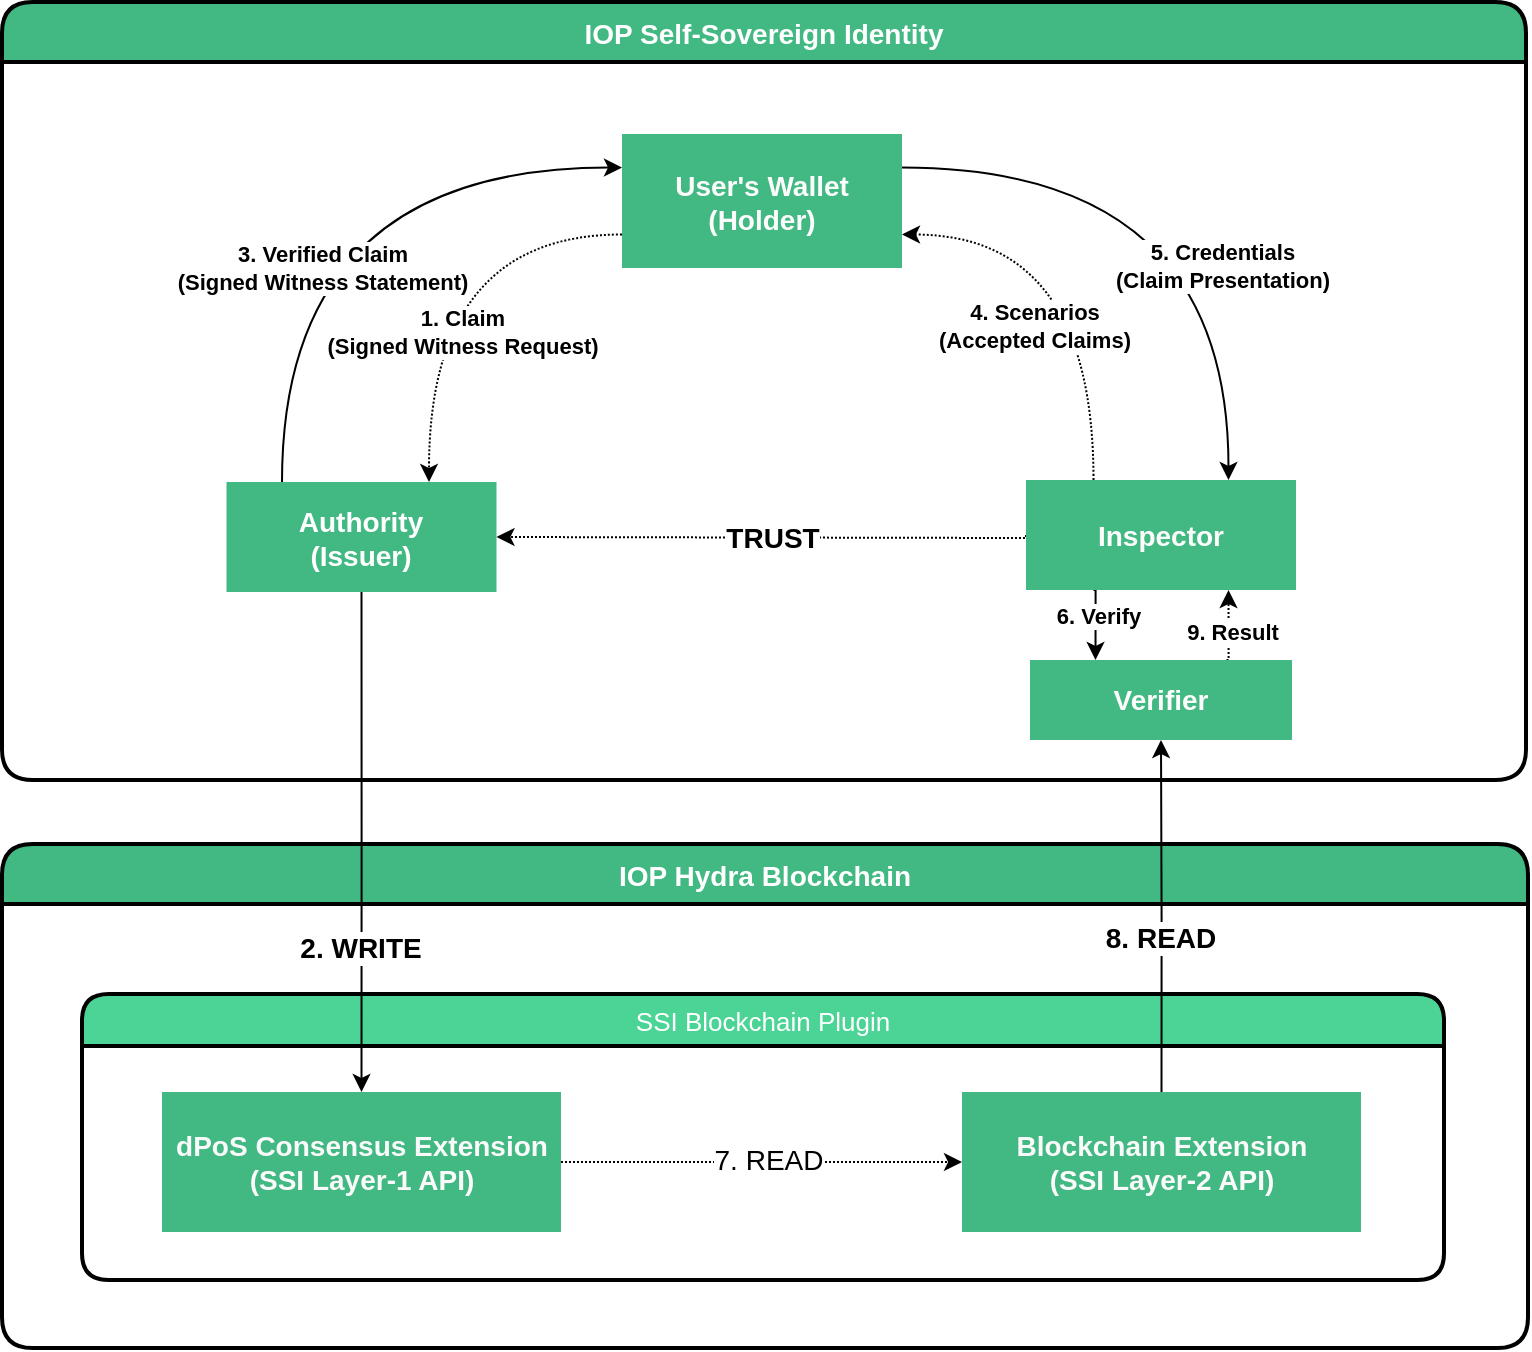 <mxfile version="13.8.3" type="device"><diagram id="_YFWkAgy1PrsP8d_ZvZV" name="Page-1"><mxGraphModel dx="1038" dy="552" grid="1" gridSize="10" guides="1" tooltips="1" connect="1" arrows="1" fold="1" page="1" pageScale="1" pageWidth="827" pageHeight="1169" math="0" shadow="0"><root><mxCell id="0"/><mxCell id="1" parent="0"/><mxCell id="l6EspGY37YFxnk9z5P3Z-46" value="IOP Hydra Blockchain" style="swimlane;childLayout=stackLayout;horizontal=1;startSize=30;horizontalStack=0;rounded=1;fontSize=14;fontStyle=1;strokeWidth=2;resizeParent=0;resizeLast=1;shadow=0;dashed=0;align=center;fillColor=#42b983;fontColor=#FFFFFF;swimlaneLine=1;noLabel=0;allowArrows=0;connectable=0;collapsible=0;arcSize=17;dropTarget=0;" parent="1" vertex="1"><mxGeometry x="40" y="433" width="763" height="252" as="geometry"><mxRectangle x="58" y="416" width="84" height="30" as="alternateBounds"/></mxGeometry></mxCell><mxCell id="l6EspGY37YFxnk9z5P3Z-19" style="edgeStyle=orthogonalEdgeStyle;orthogonalLoop=1;jettySize=auto;html=1;exitX=1;exitY=0.25;exitDx=0;exitDy=0;entryX=0.75;entryY=0;entryDx=0;entryDy=0;curved=1;" parent="1" source="l6EspGY37YFxnk9z5P3Z-7" target="l6EspGY37YFxnk9z5P3Z-9" edge="1"><mxGeometry relative="1" as="geometry"><Array as="points"><mxPoint x="490" y="95"/><mxPoint x="653" y="95"/></Array></mxGeometry></mxCell><mxCell id="l6EspGY37YFxnk9z5P3Z-20" value="5. Credentials&lt;br&gt;(Claim Presentation) " style="edgeLabel;html=1;align=center;verticalAlign=middle;resizable=0;points=[];fontStyle=1" parent="l6EspGY37YFxnk9z5P3Z-19" vertex="1" connectable="0"><mxGeometry x="0.19" y="-22" relative="1" as="geometry"><mxPoint x="18" y="22" as="offset"/></mxGeometry></mxCell><mxCell id="l6EspGY37YFxnk9z5P3Z-33" style="edgeStyle=orthogonalEdgeStyle;curved=1;orthogonalLoop=1;jettySize=auto;html=1;exitX=0;exitY=0.75;exitDx=0;exitDy=0;entryX=0.75;entryY=0;entryDx=0;entryDy=0;startArrow=none;startFill=0;endArrow=classic;endFill=1;dashed=1;dashPattern=1 1;" parent="1" source="l6EspGY37YFxnk9z5P3Z-7" target="l6EspGY37YFxnk9z5P3Z-8" edge="1"><mxGeometry relative="1" as="geometry"/></mxCell><mxCell id="l6EspGY37YFxnk9z5P3Z-34" value="1. Claim&lt;br&gt;(Signed Witness Request)" style="edgeLabel;html=1;align=center;verticalAlign=middle;resizable=0;points=[];fontStyle=1" parent="l6EspGY37YFxnk9z5P3Z-33" vertex="1" connectable="0"><mxGeometry x="-0.128" y="16" relative="1" as="geometry"><mxPoint x="15.99" y="33" as="offset"/></mxGeometry></mxCell><mxCell id="l6EspGY37YFxnk9z5P3Z-7" value="User's Wallet&lt;br style=&quot;font-size: 14px;&quot;&gt;(Holder)" style="whiteSpace=wrap;html=1;align=center;fillColor=#42b983;strokeColor=none;fontColor=#FCFCFC;fontSize=14;fontStyle=1" parent="1" vertex="1"><mxGeometry x="350" y="78" width="140" height="67" as="geometry"/></mxCell><mxCell id="l6EspGY37YFxnk9z5P3Z-35" style="edgeStyle=orthogonalEdgeStyle;curved=1;orthogonalLoop=1;jettySize=auto;html=1;entryX=0;entryY=0.25;entryDx=0;entryDy=0;startArrow=none;startFill=0;endArrow=classic;endFill=1;" parent="1" target="l6EspGY37YFxnk9z5P3Z-7" edge="1"><mxGeometry relative="1" as="geometry"><Array as="points"><mxPoint x="180" y="95"/></Array><mxPoint x="180" y="252" as="sourcePoint"/></mxGeometry></mxCell><mxCell id="l6EspGY37YFxnk9z5P3Z-36" value="3. Verified Claim&lt;br&gt;(Signed Witness Statement)" style="edgeLabel;html=1;align=center;verticalAlign=middle;resizable=0;points=[];fontStyle=1" parent="l6EspGY37YFxnk9z5P3Z-35" vertex="1" connectable="0"><mxGeometry x="-0.565" y="-49" relative="1" as="geometry"><mxPoint x="-29" y="-36" as="offset"/></mxGeometry></mxCell><mxCell id="l6EspGY37YFxnk9z5P3Z-8" value="Authority&lt;br style=&quot;font-size: 14px;&quot;&gt;(Issuer)" style="whiteSpace=wrap;html=1;align=center;fillColor=#42b983;fontColor=#FFFFFF;strokeColor=none;fontSize=14;fontStyle=1" parent="1" vertex="1"><mxGeometry x="152.25" y="252" width="135" height="55" as="geometry"/></mxCell><mxCell id="l6EspGY37YFxnk9z5P3Z-21" style="edgeStyle=orthogonalEdgeStyle;rounded=0;orthogonalLoop=1;jettySize=auto;html=1;exitX=0.25;exitY=1;exitDx=0;exitDy=0;entryX=0.25;entryY=0;entryDx=0;entryDy=0;" parent="1" source="l6EspGY37YFxnk9z5P3Z-9" target="l6EspGY37YFxnk9z5P3Z-10" edge="1"><mxGeometry relative="1" as="geometry"><Array as="points"><mxPoint x="587" y="306"/></Array></mxGeometry></mxCell><mxCell id="l6EspGY37YFxnk9z5P3Z-22" value="6. Verify" style="edgeLabel;html=1;align=center;verticalAlign=middle;resizable=0;points=[];fontStyle=1" parent="l6EspGY37YFxnk9z5P3Z-21" vertex="1" connectable="0"><mxGeometry x="-0.241" y="1" relative="1" as="geometry"><mxPoint as="offset"/></mxGeometry></mxCell><mxCell id="l6EspGY37YFxnk9z5P3Z-37" style="edgeStyle=orthogonalEdgeStyle;curved=1;orthogonalLoop=1;jettySize=auto;html=1;exitX=0.25;exitY=0;exitDx=0;exitDy=0;entryX=1;entryY=0.75;entryDx=0;entryDy=0;startArrow=none;startFill=0;endArrow=classic;endFill=1;dashed=1;dashPattern=1 1;" parent="1" source="l6EspGY37YFxnk9z5P3Z-9" target="l6EspGY37YFxnk9z5P3Z-7" edge="1"><mxGeometry relative="1" as="geometry"/></mxCell><mxCell id="l6EspGY37YFxnk9z5P3Z-38" value="4. Scenarios&lt;br&gt;(Accepted Claims)" style="edgeLabel;html=1;align=center;verticalAlign=middle;resizable=0;points=[];fontStyle=1" parent="l6EspGY37YFxnk9z5P3Z-37" vertex="1" connectable="0"><mxGeometry x="0.047" y="24" relative="1" as="geometry"><mxPoint x="-6" y="37" as="offset"/></mxGeometry></mxCell><mxCell id="l6EspGY37YFxnk9z5P3Z-56" style="edgeStyle=orthogonalEdgeStyle;rounded=0;orthogonalLoop=1;jettySize=auto;html=1;exitX=0;exitY=0.5;exitDx=0;exitDy=0;entryX=1;entryY=0.5;entryDx=0;entryDy=0;dashed=1;dashPattern=1 1;startArrow=none;startFill=0;endArrow=classic;endFill=1;fontSize=14;fontColor=#FFFFFF;" parent="1" source="l6EspGY37YFxnk9z5P3Z-9" target="l6EspGY37YFxnk9z5P3Z-8" edge="1"><mxGeometry relative="1" as="geometry"><Array as="points"><mxPoint x="551" y="280"/><mxPoint x="419" y="280"/></Array></mxGeometry></mxCell><mxCell id="l6EspGY37YFxnk9z5P3Z-57" value="&lt;font color=&quot;#000000&quot;&gt;&lt;b&gt;TRUST&lt;/b&gt;&lt;/font&gt;" style="edgeLabel;html=1;align=center;verticalAlign=middle;resizable=0;points=[];fontSize=14;fontColor=#FFFFFF;" parent="l6EspGY37YFxnk9z5P3Z-56" vertex="1" connectable="0"><mxGeometry x="-0.034" y="4" relative="1" as="geometry"><mxPoint y="-4" as="offset"/></mxGeometry></mxCell><mxCell id="l6EspGY37YFxnk9z5P3Z-9" value="Inspector" style="whiteSpace=wrap;html=1;align=center;strokeColor=none;fillColor=#42b983;fontColor=#FCFCFC;fontSize=14;fontStyle=1" parent="1" vertex="1"><mxGeometry x="552" y="251" width="135" height="55" as="geometry"/></mxCell><mxCell id="l6EspGY37YFxnk9z5P3Z-23" style="edgeStyle=orthogonalEdgeStyle;rounded=0;orthogonalLoop=1;jettySize=auto;html=1;exitX=0.75;exitY=0;exitDx=0;exitDy=0;entryX=0.75;entryY=1;entryDx=0;entryDy=0;dashed=1;dashPattern=1 1;" parent="1" source="l6EspGY37YFxnk9z5P3Z-10" target="l6EspGY37YFxnk9z5P3Z-9" edge="1"><mxGeometry relative="1" as="geometry"/></mxCell><mxCell id="l6EspGY37YFxnk9z5P3Z-24" value="9. Result" style="edgeLabel;html=1;align=center;verticalAlign=middle;resizable=0;points=[];fontStyle=1" parent="l6EspGY37YFxnk9z5P3Z-23" vertex="1" connectable="0"><mxGeometry x="-0.172" y="-1" relative="1" as="geometry"><mxPoint as="offset"/></mxGeometry></mxCell><mxCell id="l6EspGY37YFxnk9z5P3Z-10" value="Verifier" style="whiteSpace=wrap;html=1;align=center;fillColor=#42b983;strokeColor=none;fontColor=#FCFCFC;fontSize=14;fontStyle=1" parent="1" vertex="1"><mxGeometry x="554" y="341" width="131" height="40" as="geometry"/></mxCell><mxCell id="l6EspGY37YFxnk9z5P3Z-39" value="IOP Self-Sovereign Identity" style="swimlane;childLayout=stackLayout;horizontal=1;startSize=30;horizontalStack=0;rounded=1;fontSize=14;fontStyle=1;strokeWidth=2;resizeParent=0;resizeLast=1;shadow=0;dashed=0;align=center;fillColor=#42b983;fontColor=#FFFFFF;swimlaneLine=1;noLabel=0;allowArrows=1;connectable=1;collapsible=0;arcSize=17;" parent="1" vertex="1"><mxGeometry x="40" y="12" width="762" height="389" as="geometry"><mxRectangle x="58" y="416" width="84" height="30" as="alternateBounds"/></mxGeometry></mxCell><mxCell id="l6EspGY37YFxnk9z5P3Z-54" style="edgeStyle=orthogonalEdgeStyle;rounded=0;orthogonalLoop=1;jettySize=auto;html=1;exitX=1;exitY=0.5;exitDx=0;exitDy=0;entryX=0;entryY=0.5;entryDx=0;entryDy=0;startArrow=none;startFill=0;endArrow=classic;endFill=1;fontSize=14;fontColor=#FFFFFF;dashed=1;dashPattern=1 1;" parent="1" source="l6EspGY37YFxnk9z5P3Z-47" target="l6EspGY37YFxnk9z5P3Z-49" edge="1"><mxGeometry relative="1" as="geometry"><Array as="points"><mxPoint x="420" y="592"/><mxPoint x="420" y="592"/></Array></mxGeometry></mxCell><mxCell id="l6EspGY37YFxnk9z5P3Z-55" value="&lt;font color=&quot;#000000&quot;&gt;7. READ&lt;/font&gt;" style="edgeLabel;html=1;align=center;verticalAlign=middle;resizable=0;points=[];fontSize=14;fontColor=#FFFFFF;" parent="l6EspGY37YFxnk9z5P3Z-54" vertex="1" connectable="0"><mxGeometry x="0.082" y="-1" relative="1" as="geometry"><mxPoint x="-5" y="-2" as="offset"/></mxGeometry></mxCell><mxCell id="l6EspGY37YFxnk9z5P3Z-47" value="dPoS Consensus Extension&lt;br&gt;(SSI Layer-1 API)" style="whiteSpace=wrap;html=1;align=center;fontColor=#FAFAFA;strokeColor=none;fillColor=#42b983;fontStyle=1;fontSize=14;" parent="1" vertex="1"><mxGeometry x="120" y="557" width="199.5" height="70" as="geometry"/></mxCell><mxCell id="l6EspGY37YFxnk9z5P3Z-49" value="Blockchain Extension&lt;br&gt;(SSI Layer-2 API)" style="whiteSpace=wrap;html=1;align=center;fontColor=#FAFAFA;strokeColor=none;fillColor=#42b983;fontStyle=1;fontSize=14;" parent="1" vertex="1"><mxGeometry x="520" y="557" width="199.5" height="70" as="geometry"/></mxCell><mxCell id="l6EspGY37YFxnk9z5P3Z-58" value="SSI Blockchain Plugin" style="swimlane;childLayout=stackLayout;horizontal=1;startSize=26;horizontalStack=0;rounded=1;fontSize=13;fontStyle=0;strokeWidth=2;resizeParent=0;resizeLast=1;shadow=0;dashed=0;align=center;fontColor=#FFFFFF;swimlaneLine=1;noLabel=0;allowArrows=0;connectable=0;collapsible=0;arcSize=17;dropTarget=0;fillColor=#4CD496;" parent="1" vertex="1"><mxGeometry x="80" y="508" width="681" height="143" as="geometry"><mxRectangle x="58" y="416" width="84" height="30" as="alternateBounds"/></mxGeometry></mxCell><mxCell id="l6EspGY37YFxnk9z5P3Z-48" style="edgeStyle=orthogonalEdgeStyle;rounded=0;orthogonalLoop=1;jettySize=auto;html=1;exitX=0.5;exitY=1;exitDx=0;exitDy=0;startArrow=none;startFill=0;endArrow=classic;endFill=1;fontSize=14;fontColor=#FFFFFF;" parent="1" source="l6EspGY37YFxnk9z5P3Z-8" target="l6EspGY37YFxnk9z5P3Z-47" edge="1"><mxGeometry relative="1" as="geometry"/></mxCell><mxCell id="l6EspGY37YFxnk9z5P3Z-50" value="&lt;font color=&quot;#000000&quot;&gt;2. WRITE&lt;/font&gt;" style="edgeLabel;html=1;align=center;verticalAlign=middle;resizable=0;points=[];fontSize=14;fontColor=#FFFFFF;fontStyle=1" parent="l6EspGY37YFxnk9z5P3Z-48" vertex="1" connectable="0"><mxGeometry x="-0.243" relative="1" as="geometry"><mxPoint x="-1.5" y="83" as="offset"/></mxGeometry></mxCell><mxCell id="l6EspGY37YFxnk9z5P3Z-52" style="edgeStyle=orthogonalEdgeStyle;rounded=0;orthogonalLoop=1;jettySize=auto;html=1;exitX=0.5;exitY=0;exitDx=0;exitDy=0;entryX=0.5;entryY=1;entryDx=0;entryDy=0;startArrow=none;startFill=0;endArrow=classic;endFill=1;fontSize=14;fontColor=#FFFFFF;" parent="1" source="l6EspGY37YFxnk9z5P3Z-49" target="l6EspGY37YFxnk9z5P3Z-10" edge="1"><mxGeometry relative="1" as="geometry"/></mxCell><mxCell id="l6EspGY37YFxnk9z5P3Z-53" value="&lt;b&gt;&lt;font color=&quot;#000000&quot;&gt;8. READ&lt;/font&gt;&lt;/b&gt;" style="edgeLabel;html=1;align=center;verticalAlign=middle;resizable=0;points=[];fontSize=14;fontColor=#FFFFFF;" parent="l6EspGY37YFxnk9z5P3Z-52" vertex="1" connectable="0"><mxGeometry x="-0.648" y="2" relative="1" as="geometry"><mxPoint x="0.5" y="-46" as="offset"/></mxGeometry></mxCell></root></mxGraphModel></diagram></mxfile>